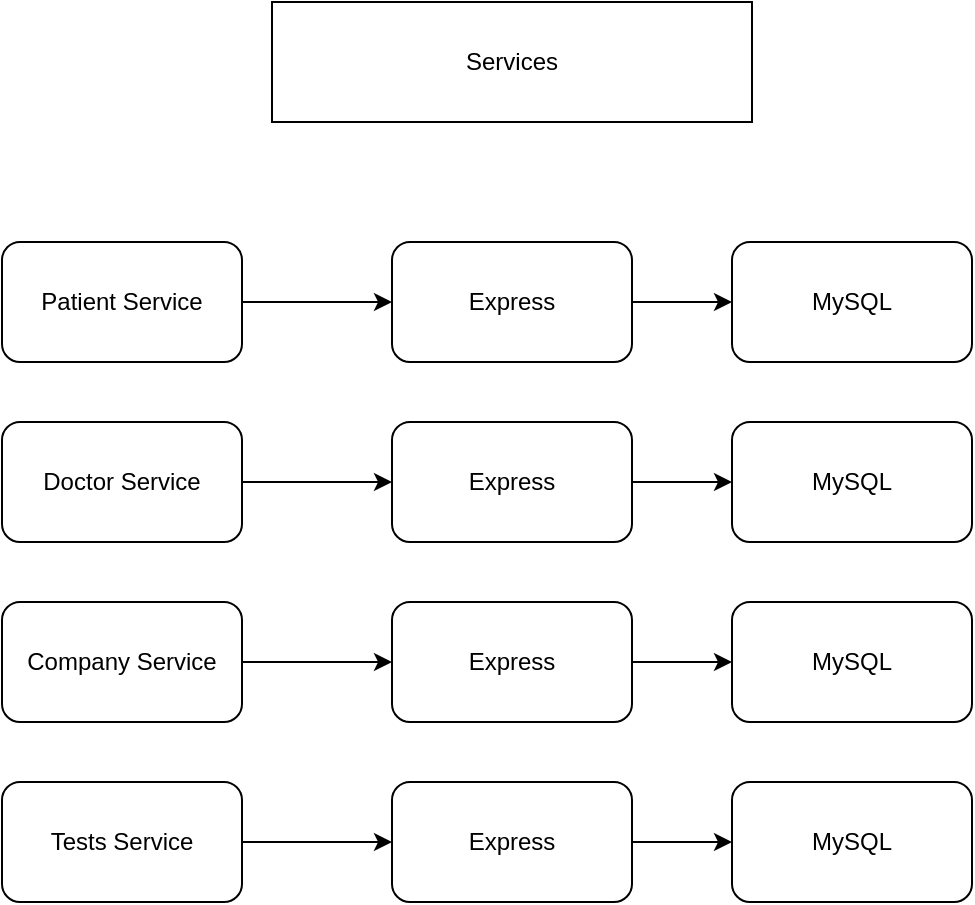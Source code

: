 <mxfile>
    <diagram id="Nxs1hQ0X5577qU2O0EU_" name="Page-1">
        <mxGraphModel dx="598" dy="484" grid="1" gridSize="10" guides="1" tooltips="1" connect="1" arrows="1" fold="1" page="1" pageScale="1" pageWidth="850" pageHeight="1100" math="0" shadow="0">
            <root>
                <mxCell id="0"/>
                <mxCell id="1" parent="0"/>
                <mxCell id="9" value="Services" style="rounded=0;whiteSpace=wrap;html=1;" vertex="1" parent="1">
                    <mxGeometry x="295" y="130" width="240" height="60" as="geometry"/>
                </mxCell>
                <mxCell id="23" style="edgeStyle=none;html=1;exitX=1;exitY=0.5;exitDx=0;exitDy=0;entryX=0;entryY=0.5;entryDx=0;entryDy=0;" edge="1" parent="1" source="10" target="15">
                    <mxGeometry relative="1" as="geometry"/>
                </mxCell>
                <mxCell id="10" value="Patient Service" style="rounded=1;whiteSpace=wrap;html=1;" vertex="1" parent="1">
                    <mxGeometry x="160" y="250" width="120" height="60" as="geometry"/>
                </mxCell>
                <mxCell id="25" style="edgeStyle=none;html=1;exitX=1;exitY=0.5;exitDx=0;exitDy=0;" edge="1" parent="1" source="11" target="17">
                    <mxGeometry relative="1" as="geometry"/>
                </mxCell>
                <mxCell id="11" value="Doctor Service" style="rounded=1;whiteSpace=wrap;html=1;" vertex="1" parent="1">
                    <mxGeometry x="160" y="340" width="120" height="60" as="geometry"/>
                </mxCell>
                <mxCell id="27" style="edgeStyle=none;html=1;exitX=1;exitY=0.5;exitDx=0;exitDy=0;" edge="1" parent="1" source="12" target="19">
                    <mxGeometry relative="1" as="geometry"/>
                </mxCell>
                <mxCell id="12" value="Company Service" style="rounded=1;whiteSpace=wrap;html=1;" vertex="1" parent="1">
                    <mxGeometry x="160" y="430" width="120" height="60" as="geometry"/>
                </mxCell>
                <mxCell id="29" style="edgeStyle=none;html=1;exitX=1;exitY=0.5;exitDx=0;exitDy=0;entryX=0;entryY=0.5;entryDx=0;entryDy=0;" edge="1" parent="1" source="14" target="21">
                    <mxGeometry relative="1" as="geometry"/>
                </mxCell>
                <mxCell id="14" value="Tests Service" style="rounded=1;whiteSpace=wrap;html=1;" vertex="1" parent="1">
                    <mxGeometry x="160" y="520" width="120" height="60" as="geometry"/>
                </mxCell>
                <mxCell id="24" style="edgeStyle=none;html=1;exitX=1;exitY=0.5;exitDx=0;exitDy=0;entryX=0;entryY=0.5;entryDx=0;entryDy=0;" edge="1" parent="1" source="15" target="16">
                    <mxGeometry relative="1" as="geometry"/>
                </mxCell>
                <mxCell id="15" value="Express" style="rounded=1;whiteSpace=wrap;html=1;" vertex="1" parent="1">
                    <mxGeometry x="355" y="250" width="120" height="60" as="geometry"/>
                </mxCell>
                <mxCell id="16" value="MySQL" style="rounded=1;whiteSpace=wrap;html=1;" vertex="1" parent="1">
                    <mxGeometry x="525" y="250" width="120" height="60" as="geometry"/>
                </mxCell>
                <mxCell id="26" style="edgeStyle=none;html=1;exitX=1;exitY=0.5;exitDx=0;exitDy=0;entryX=0;entryY=0.5;entryDx=0;entryDy=0;" edge="1" parent="1" source="17" target="18">
                    <mxGeometry relative="1" as="geometry"/>
                </mxCell>
                <mxCell id="17" value="Express" style="rounded=1;whiteSpace=wrap;html=1;" vertex="1" parent="1">
                    <mxGeometry x="355" y="340" width="120" height="60" as="geometry"/>
                </mxCell>
                <mxCell id="18" value="MySQL" style="rounded=1;whiteSpace=wrap;html=1;" vertex="1" parent="1">
                    <mxGeometry x="525" y="340" width="120" height="60" as="geometry"/>
                </mxCell>
                <mxCell id="28" style="edgeStyle=none;html=1;exitX=1;exitY=0.5;exitDx=0;exitDy=0;entryX=0;entryY=0.5;entryDx=0;entryDy=0;" edge="1" parent="1" source="19" target="20">
                    <mxGeometry relative="1" as="geometry"/>
                </mxCell>
                <mxCell id="19" value="Express" style="rounded=1;whiteSpace=wrap;html=1;" vertex="1" parent="1">
                    <mxGeometry x="355" y="430" width="120" height="60" as="geometry"/>
                </mxCell>
                <mxCell id="20" value="MySQL" style="rounded=1;whiteSpace=wrap;html=1;" vertex="1" parent="1">
                    <mxGeometry x="525" y="430" width="120" height="60" as="geometry"/>
                </mxCell>
                <mxCell id="30" style="edgeStyle=none;html=1;exitX=1;exitY=0.5;exitDx=0;exitDy=0;entryX=0;entryY=0.5;entryDx=0;entryDy=0;" edge="1" parent="1" source="21" target="22">
                    <mxGeometry relative="1" as="geometry"/>
                </mxCell>
                <mxCell id="21" value="Express" style="rounded=1;whiteSpace=wrap;html=1;" vertex="1" parent="1">
                    <mxGeometry x="355" y="520" width="120" height="60" as="geometry"/>
                </mxCell>
                <mxCell id="22" value="MySQL" style="rounded=1;whiteSpace=wrap;html=1;" vertex="1" parent="1">
                    <mxGeometry x="525" y="520" width="120" height="60" as="geometry"/>
                </mxCell>
            </root>
        </mxGraphModel>
    </diagram>
</mxfile>